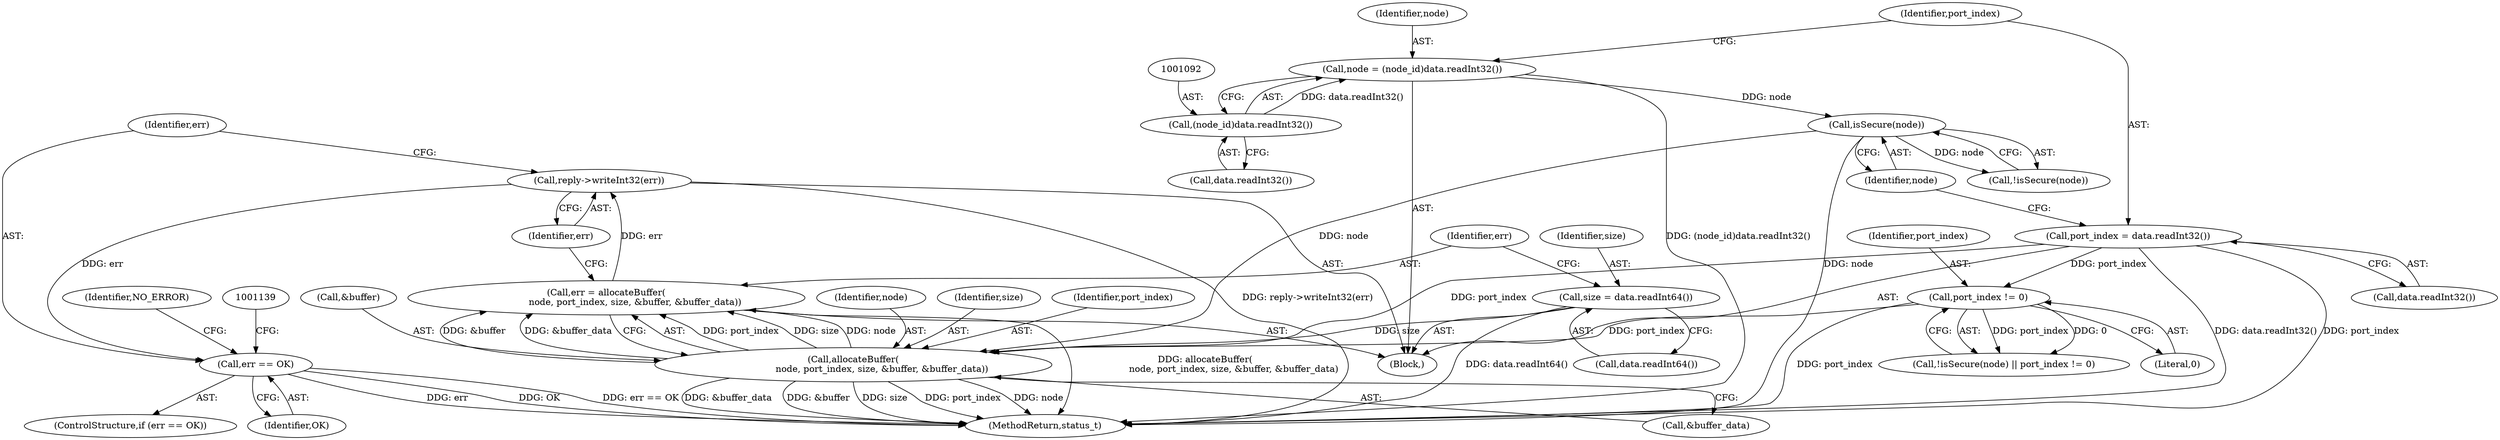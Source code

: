 digraph "0_Android_db829699d3293f254a7387894303451a91278986@API" {
"1001130" [label="(Call,reply->writeInt32(err))"];
"1001120" [label="(Call,err = allocateBuffer(\n                    node, port_index, size, &buffer, &buffer_data))"];
"1001122" [label="(Call,allocateBuffer(\n                    node, port_index, size, &buffer, &buffer_data))"];
"1001101" [label="(Call,isSecure(node))"];
"1001089" [label="(Call,node = (node_id)data.readInt32())"];
"1001091" [label="(Call,(node_id)data.readInt32())"];
"1001103" [label="(Call,port_index != 0)"];
"1001095" [label="(Call,port_index = data.readInt32())"];
"1001114" [label="(Call,size = data.readInt64())"];
"1001133" [label="(Call,err == OK)"];
"1001105" [label="(Literal,0)"];
"1001130" [label="(Call,reply->writeInt32(err))"];
"1001100" [label="(Call,!isSecure(node))"];
"1001131" [label="(Identifier,err)"];
"1001132" [label="(ControlStructure,if (err == OK))"];
"1001089" [label="(Call,node = (node_id)data.readInt32())"];
"1001134" [label="(Identifier,err)"];
"1001116" [label="(Call,data.readInt64())"];
"1001122" [label="(Call,allocateBuffer(\n                    node, port_index, size, &buffer, &buffer_data))"];
"1001103" [label="(Call,port_index != 0)"];
"1001135" [label="(Identifier,OK)"];
"1001097" [label="(Call,data.readInt32())"];
"1001121" [label="(Identifier,err)"];
"1001101" [label="(Call,isSecure(node))"];
"1001083" [label="(Block,)"];
"1001114" [label="(Call,size = data.readInt64())"];
"1001126" [label="(Call,&buffer)"];
"1001091" [label="(Call,(node_id)data.readInt32())"];
"1001146" [label="(Identifier,NO_ERROR)"];
"1001123" [label="(Identifier,node)"];
"1001125" [label="(Identifier,size)"];
"1001353" [label="(MethodReturn,status_t)"];
"1001095" [label="(Call,port_index = data.readInt32())"];
"1001104" [label="(Identifier,port_index)"];
"1001096" [label="(Identifier,port_index)"];
"1001099" [label="(Call,!isSecure(node) || port_index != 0)"];
"1001120" [label="(Call,err = allocateBuffer(\n                    node, port_index, size, &buffer, &buffer_data))"];
"1001128" [label="(Call,&buffer_data)"];
"1001115" [label="(Identifier,size)"];
"1001124" [label="(Identifier,port_index)"];
"1001133" [label="(Call,err == OK)"];
"1001093" [label="(Call,data.readInt32())"];
"1001102" [label="(Identifier,node)"];
"1001090" [label="(Identifier,node)"];
"1001130" -> "1001083"  [label="AST: "];
"1001130" -> "1001131"  [label="CFG: "];
"1001131" -> "1001130"  [label="AST: "];
"1001134" -> "1001130"  [label="CFG: "];
"1001130" -> "1001353"  [label="DDG: reply->writeInt32(err)"];
"1001120" -> "1001130"  [label="DDG: err"];
"1001130" -> "1001133"  [label="DDG: err"];
"1001120" -> "1001083"  [label="AST: "];
"1001120" -> "1001122"  [label="CFG: "];
"1001121" -> "1001120"  [label="AST: "];
"1001122" -> "1001120"  [label="AST: "];
"1001131" -> "1001120"  [label="CFG: "];
"1001120" -> "1001353"  [label="DDG: allocateBuffer(\n                    node, port_index, size, &buffer, &buffer_data)"];
"1001122" -> "1001120"  [label="DDG: port_index"];
"1001122" -> "1001120"  [label="DDG: size"];
"1001122" -> "1001120"  [label="DDG: node"];
"1001122" -> "1001120"  [label="DDG: &buffer"];
"1001122" -> "1001120"  [label="DDG: &buffer_data"];
"1001122" -> "1001128"  [label="CFG: "];
"1001123" -> "1001122"  [label="AST: "];
"1001124" -> "1001122"  [label="AST: "];
"1001125" -> "1001122"  [label="AST: "];
"1001126" -> "1001122"  [label="AST: "];
"1001128" -> "1001122"  [label="AST: "];
"1001122" -> "1001353"  [label="DDG: port_index"];
"1001122" -> "1001353"  [label="DDG: node"];
"1001122" -> "1001353"  [label="DDG: &buffer_data"];
"1001122" -> "1001353"  [label="DDG: &buffer"];
"1001122" -> "1001353"  [label="DDG: size"];
"1001101" -> "1001122"  [label="DDG: node"];
"1001103" -> "1001122"  [label="DDG: port_index"];
"1001095" -> "1001122"  [label="DDG: port_index"];
"1001114" -> "1001122"  [label="DDG: size"];
"1001101" -> "1001100"  [label="AST: "];
"1001101" -> "1001102"  [label="CFG: "];
"1001102" -> "1001101"  [label="AST: "];
"1001100" -> "1001101"  [label="CFG: "];
"1001101" -> "1001353"  [label="DDG: node"];
"1001101" -> "1001100"  [label="DDG: node"];
"1001089" -> "1001101"  [label="DDG: node"];
"1001089" -> "1001083"  [label="AST: "];
"1001089" -> "1001091"  [label="CFG: "];
"1001090" -> "1001089"  [label="AST: "];
"1001091" -> "1001089"  [label="AST: "];
"1001096" -> "1001089"  [label="CFG: "];
"1001089" -> "1001353"  [label="DDG: (node_id)data.readInt32()"];
"1001091" -> "1001089"  [label="DDG: data.readInt32()"];
"1001091" -> "1001093"  [label="CFG: "];
"1001092" -> "1001091"  [label="AST: "];
"1001093" -> "1001091"  [label="AST: "];
"1001103" -> "1001099"  [label="AST: "];
"1001103" -> "1001105"  [label="CFG: "];
"1001104" -> "1001103"  [label="AST: "];
"1001105" -> "1001103"  [label="AST: "];
"1001099" -> "1001103"  [label="CFG: "];
"1001103" -> "1001353"  [label="DDG: port_index"];
"1001103" -> "1001099"  [label="DDG: port_index"];
"1001103" -> "1001099"  [label="DDG: 0"];
"1001095" -> "1001103"  [label="DDG: port_index"];
"1001095" -> "1001083"  [label="AST: "];
"1001095" -> "1001097"  [label="CFG: "];
"1001096" -> "1001095"  [label="AST: "];
"1001097" -> "1001095"  [label="AST: "];
"1001102" -> "1001095"  [label="CFG: "];
"1001095" -> "1001353"  [label="DDG: data.readInt32()"];
"1001095" -> "1001353"  [label="DDG: port_index"];
"1001114" -> "1001083"  [label="AST: "];
"1001114" -> "1001116"  [label="CFG: "];
"1001115" -> "1001114"  [label="AST: "];
"1001116" -> "1001114"  [label="AST: "];
"1001121" -> "1001114"  [label="CFG: "];
"1001114" -> "1001353"  [label="DDG: data.readInt64()"];
"1001133" -> "1001132"  [label="AST: "];
"1001133" -> "1001135"  [label="CFG: "];
"1001134" -> "1001133"  [label="AST: "];
"1001135" -> "1001133"  [label="AST: "];
"1001139" -> "1001133"  [label="CFG: "];
"1001146" -> "1001133"  [label="CFG: "];
"1001133" -> "1001353"  [label="DDG: err"];
"1001133" -> "1001353"  [label="DDG: OK"];
"1001133" -> "1001353"  [label="DDG: err == OK"];
}
